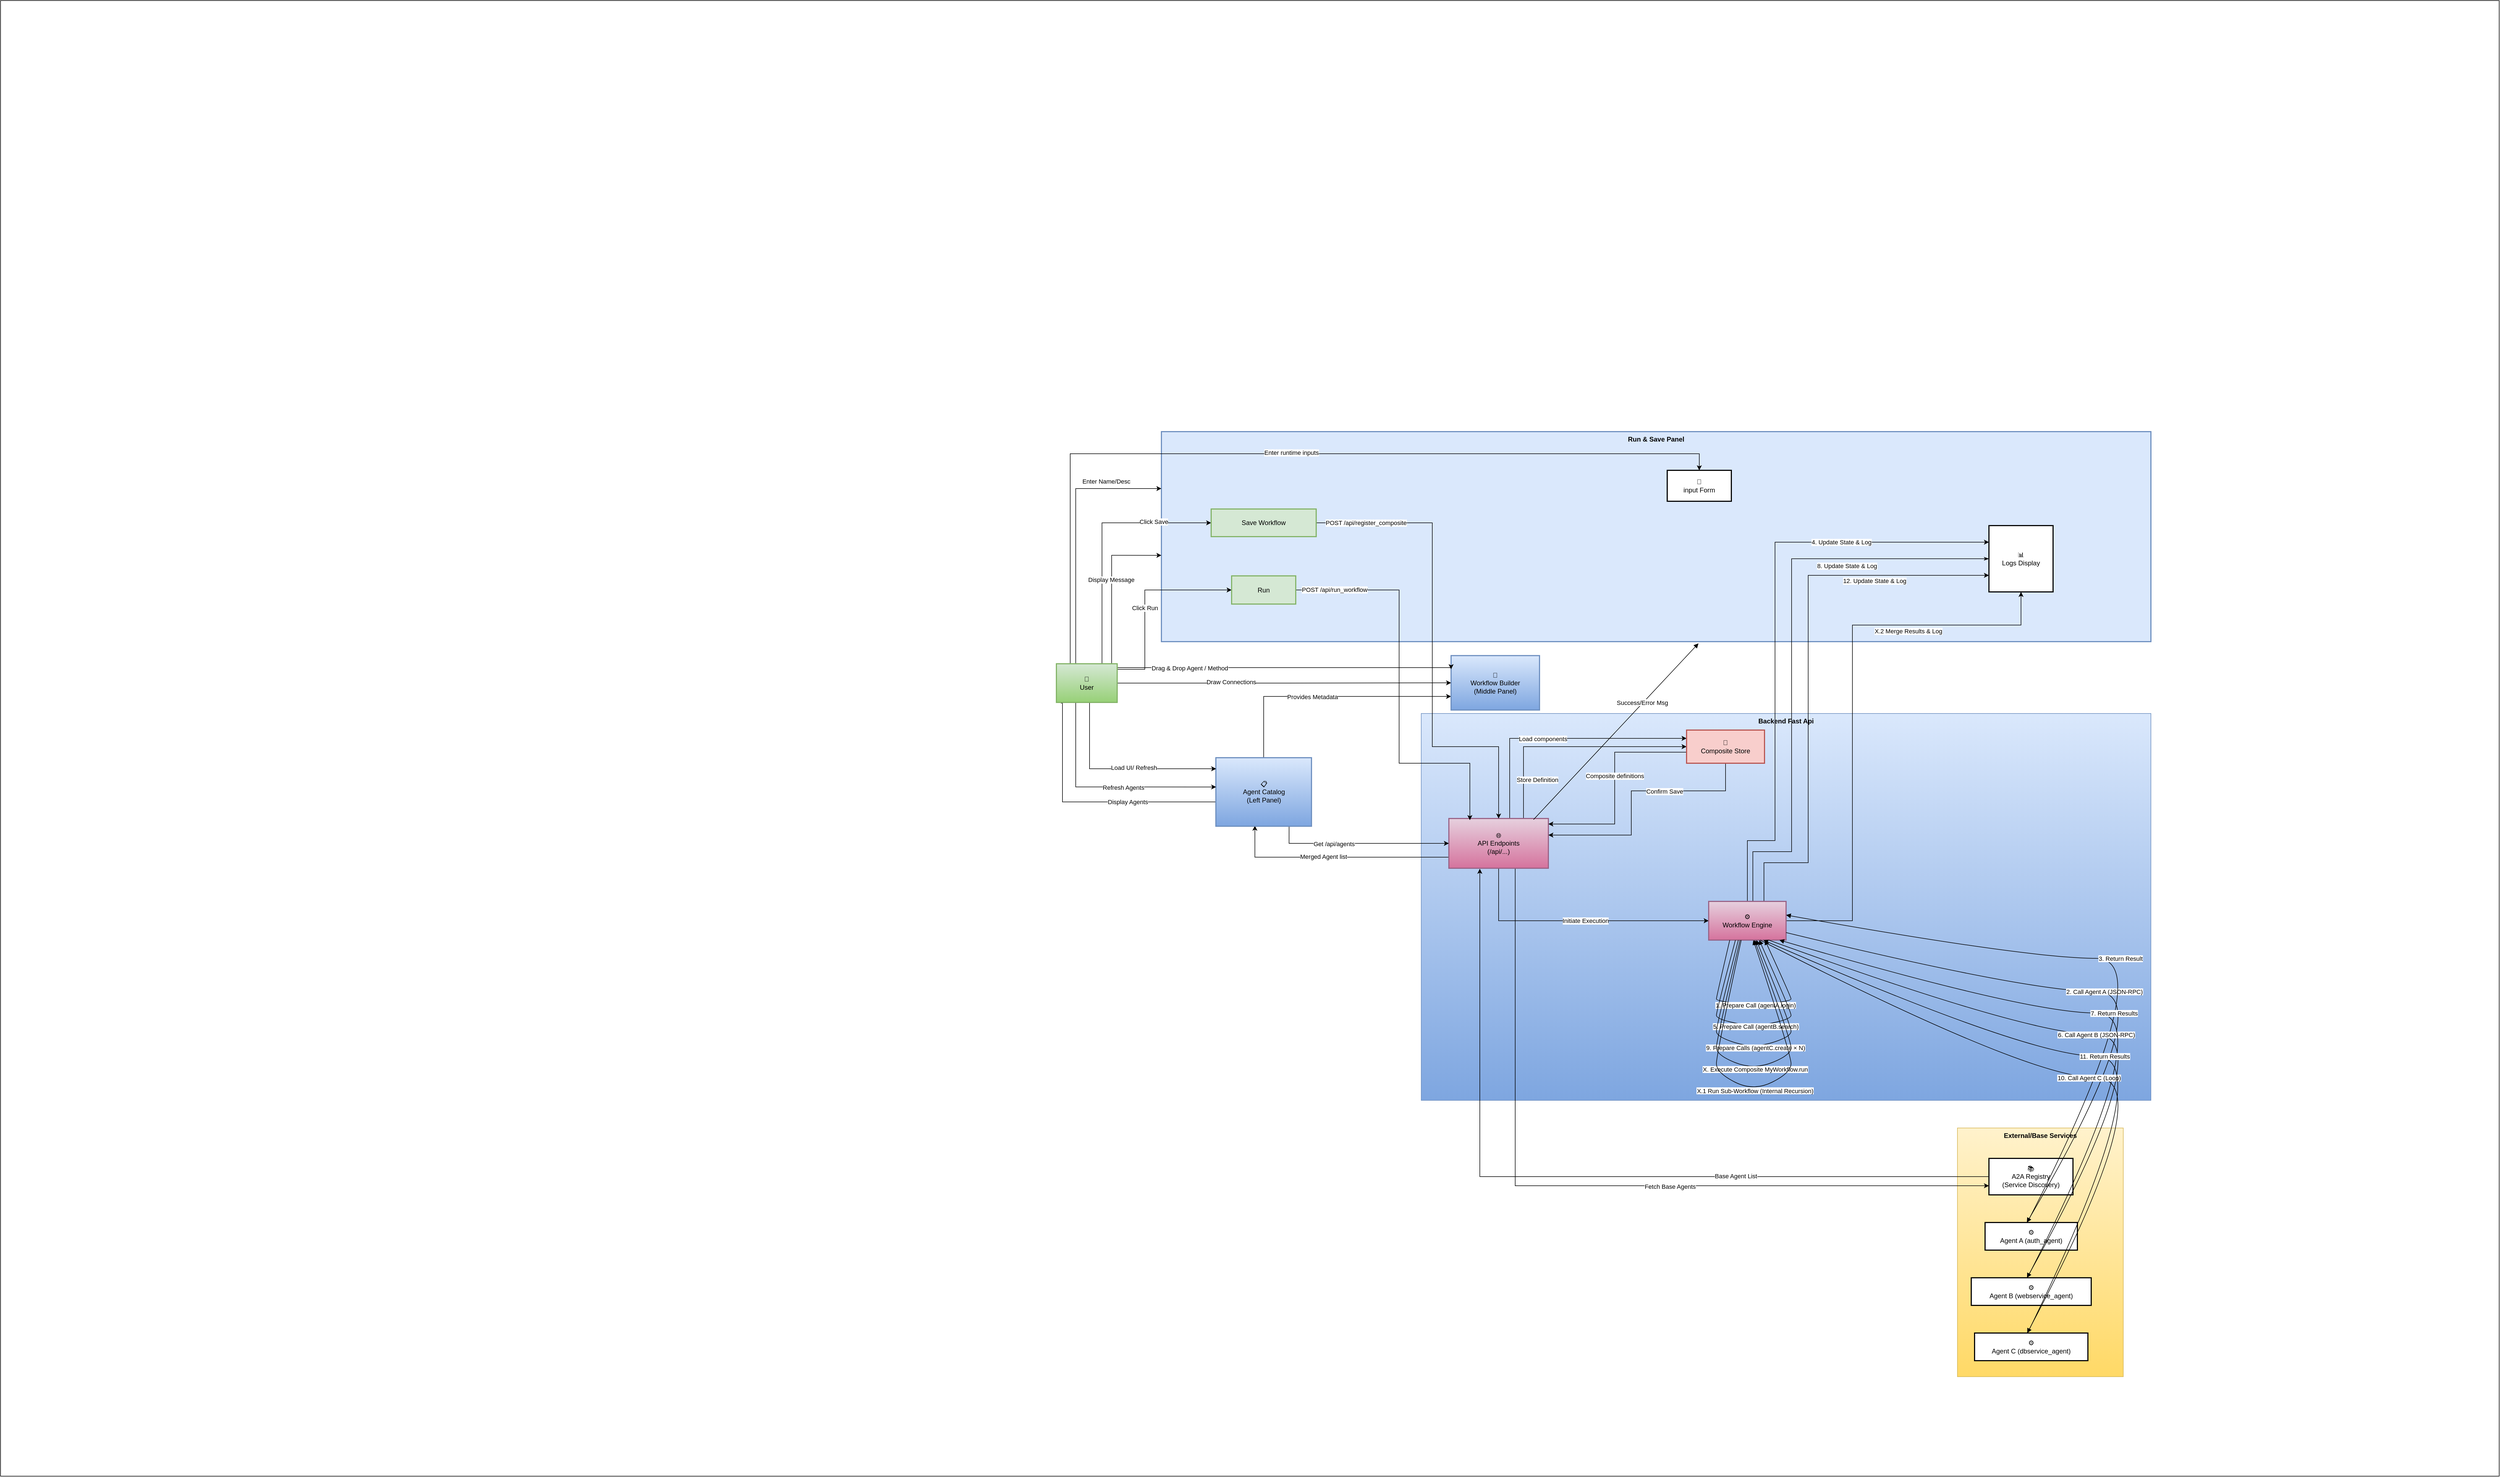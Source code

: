 <mxfile version="21.6.8" type="device">
  <diagram name="Page-1" id="Alc85oyGis4njYch3ubh">
    <mxGraphModel dx="4224" dy="1936" grid="1" gridSize="10" guides="1" tooltips="1" connect="1" arrows="1" fold="1" page="1" pageScale="1" pageWidth="850" pageHeight="1100" math="0" shadow="0">
      <root>
        <mxCell id="0" />
        <mxCell id="1" parent="0" />
        <mxCell id="LJ7W-EEjA8_jMS0XEh7R-120" value="" style="rounded=0;whiteSpace=wrap;html=1;" vertex="1" parent="1">
          <mxGeometry x="-1890" y="-800" width="4520" height="2670" as="geometry" />
        </mxCell>
        <mxCell id="LJ7W-EEjA8_jMS0XEh7R-119" value="Backend Fast Api" style="rounded=0;whiteSpace=wrap;html=1;fillColor=#dae8fc;gradientColor=#7ea6e0;strokeColor=#6c8ebf;verticalAlign=top;fontStyle=1" vertex="1" parent="1">
          <mxGeometry x="680" y="490" width="1320" height="700" as="geometry" />
        </mxCell>
        <mxCell id="LJ7W-EEjA8_jMS0XEh7R-108" value="External/Base Services" style="rounded=0;whiteSpace=wrap;html=1;verticalAlign=top;fontStyle=1;fillColor=#fff2cc;gradientColor=#ffd966;strokeColor=#d6b656;" vertex="1" parent="1">
          <mxGeometry x="1650" y="1240" width="300" height="450" as="geometry" />
        </mxCell>
        <mxCell id="LJ7W-EEjA8_jMS0XEh7R-3" value="Run" style="whiteSpace=wrap;strokeWidth=2;" vertex="1" parent="1">
          <mxGeometry x="692" y="223" width="42" height="34" as="geometry" />
        </mxCell>
        <mxCell id="LJ7W-EEjA8_jMS0XEh7R-4" value="Save Workflow" style="whiteSpace=wrap;strokeWidth=2;" vertex="1" parent="1">
          <mxGeometry x="653" y="307" width="120" height="34" as="geometry" />
        </mxCell>
        <mxCell id="LJ7W-EEjA8_jMS0XEh7R-7" value="Run &amp; Save Panel" style="whiteSpace=wrap;strokeWidth=2;verticalAlign=top;fillColor=#dae8fc;strokeColor=#6c8ebf;fontStyle=1" vertex="1" parent="1">
          <mxGeometry x="210" y="-20" width="1790" height="380" as="geometry" />
        </mxCell>
        <mxCell id="LJ7W-EEjA8_jMS0XEh7R-88" style="edgeStyle=orthogonalEdgeStyle;rounded=0;orthogonalLoop=1;jettySize=auto;html=1;entryX=0.408;entryY=0.992;entryDx=0;entryDy=0;entryPerimeter=0;" edge="1" parent="1" source="LJ7W-EEjA8_jMS0XEh7R-9" target="LJ7W-EEjA8_jMS0XEh7R-12">
          <mxGeometry relative="1" as="geometry">
            <Array as="points">
              <mxPoint x="379" y="750" />
            </Array>
          </mxGeometry>
        </mxCell>
        <mxCell id="LJ7W-EEjA8_jMS0XEh7R-89" value="Merged Agent list" style="edgeLabel;html=1;align=center;verticalAlign=middle;resizable=0;points=[];" vertex="1" connectable="0" parent="LJ7W-EEjA8_jMS0XEh7R-88">
          <mxGeometry x="0.113" y="-1" relative="1" as="geometry">
            <mxPoint as="offset" />
          </mxGeometry>
        </mxCell>
        <mxCell id="LJ7W-EEjA8_jMS0XEh7R-94" style="edgeStyle=orthogonalEdgeStyle;rounded=0;orthogonalLoop=1;jettySize=auto;html=1;entryX=0;entryY=0.25;entryDx=0;entryDy=0;" edge="1" parent="1" source="LJ7W-EEjA8_jMS0XEh7R-9" target="LJ7W-EEjA8_jMS0XEh7R-11">
          <mxGeometry relative="1" as="geometry">
            <Array as="points">
              <mxPoint x="840" y="535" />
            </Array>
          </mxGeometry>
        </mxCell>
        <mxCell id="LJ7W-EEjA8_jMS0XEh7R-95" value="Load components" style="edgeLabel;html=1;align=center;verticalAlign=middle;resizable=0;points=[];" vertex="1" connectable="0" parent="LJ7W-EEjA8_jMS0XEh7R-94">
          <mxGeometry x="-0.118" y="-1" relative="1" as="geometry">
            <mxPoint as="offset" />
          </mxGeometry>
        </mxCell>
        <mxCell id="LJ7W-EEjA8_jMS0XEh7R-96" style="edgeStyle=orthogonalEdgeStyle;rounded=0;orthogonalLoop=1;jettySize=auto;html=1;exitX=0.75;exitY=0;exitDx=0;exitDy=0;entryX=0;entryY=0.5;entryDx=0;entryDy=0;" edge="1" parent="1" source="LJ7W-EEjA8_jMS0XEh7R-9" target="LJ7W-EEjA8_jMS0XEh7R-11">
          <mxGeometry relative="1" as="geometry" />
        </mxCell>
        <mxCell id="LJ7W-EEjA8_jMS0XEh7R-97" value="Store Definition" style="edgeLabel;html=1;align=center;verticalAlign=middle;resizable=0;points=[];" vertex="1" connectable="0" parent="LJ7W-EEjA8_jMS0XEh7R-96">
          <mxGeometry x="-0.675" y="3" relative="1" as="geometry">
            <mxPoint x="28" y="-1" as="offset" />
          </mxGeometry>
        </mxCell>
        <mxCell id="LJ7W-EEjA8_jMS0XEh7R-102" style="edgeStyle=orthogonalEdgeStyle;rounded=0;orthogonalLoop=1;jettySize=auto;html=1;entryX=0;entryY=0.5;entryDx=0;entryDy=0;" edge="1" parent="1" source="LJ7W-EEjA8_jMS0XEh7R-9" target="LJ7W-EEjA8_jMS0XEh7R-10">
          <mxGeometry relative="1" as="geometry">
            <Array as="points">
              <mxPoint x="820" y="865" />
            </Array>
          </mxGeometry>
        </mxCell>
        <mxCell id="LJ7W-EEjA8_jMS0XEh7R-103" value="Initiate Execution" style="edgeLabel;html=1;align=center;verticalAlign=middle;resizable=0;points=[];" vertex="1" connectable="0" parent="LJ7W-EEjA8_jMS0XEh7R-102">
          <mxGeometry x="0.062" relative="1" as="geometry">
            <mxPoint as="offset" />
          </mxGeometry>
        </mxCell>
        <mxCell id="LJ7W-EEjA8_jMS0XEh7R-106" style="edgeStyle=orthogonalEdgeStyle;rounded=0;orthogonalLoop=1;jettySize=auto;html=1;entryX=0;entryY=0.75;entryDx=0;entryDy=0;" edge="1" parent="1" source="LJ7W-EEjA8_jMS0XEh7R-9" target="LJ7W-EEjA8_jMS0XEh7R-15">
          <mxGeometry relative="1" as="geometry">
            <Array as="points">
              <mxPoint x="850" y="1344" />
            </Array>
          </mxGeometry>
        </mxCell>
        <mxCell id="LJ7W-EEjA8_jMS0XEh7R-107" value="Fetch Base Agents" style="edgeLabel;html=1;align=center;verticalAlign=middle;resizable=0;points=[];" vertex="1" connectable="0" parent="LJ7W-EEjA8_jMS0XEh7R-106">
          <mxGeometry x="0.193" y="-1" relative="1" as="geometry">
            <mxPoint as="offset" />
          </mxGeometry>
        </mxCell>
        <mxCell id="LJ7W-EEjA8_jMS0XEh7R-9" value="🌐&#xa;API Endpoints&#xa;(/api/...)" style="whiteSpace=wrap;strokeWidth=2;fillColor=#e6d0de;strokeColor=#996185;gradientColor=#d5739d;" vertex="1" parent="1">
          <mxGeometry x="730" y="680" width="180" height="90" as="geometry" />
        </mxCell>
        <mxCell id="LJ7W-EEjA8_jMS0XEh7R-110" style="edgeStyle=orthogonalEdgeStyle;rounded=0;orthogonalLoop=1;jettySize=auto;html=1;entryX=0;entryY=0.25;entryDx=0;entryDy=0;" edge="1" parent="1" source="LJ7W-EEjA8_jMS0XEh7R-10" target="LJ7W-EEjA8_jMS0XEh7R-109">
          <mxGeometry relative="1" as="geometry">
            <Array as="points">
              <mxPoint x="1270" y="720" />
              <mxPoint x="1320" y="720" />
              <mxPoint x="1320" y="180" />
            </Array>
          </mxGeometry>
        </mxCell>
        <mxCell id="LJ7W-EEjA8_jMS0XEh7R-111" value="4. Update State &amp;amp; Log" style="edgeLabel;html=1;align=center;verticalAlign=middle;resizable=0;points=[];" vertex="1" connectable="0" parent="LJ7W-EEjA8_jMS0XEh7R-110">
          <mxGeometry x="-0.003" relative="1" as="geometry">
            <mxPoint x="120" y="-158" as="offset" />
          </mxGeometry>
        </mxCell>
        <mxCell id="LJ7W-EEjA8_jMS0XEh7R-114" style="edgeStyle=orthogonalEdgeStyle;rounded=0;orthogonalLoop=1;jettySize=auto;html=1;entryX=0;entryY=0.75;entryDx=0;entryDy=0;" edge="1" parent="1" source="LJ7W-EEjA8_jMS0XEh7R-10" target="LJ7W-EEjA8_jMS0XEh7R-109">
          <mxGeometry relative="1" as="geometry">
            <Array as="points">
              <mxPoint x="1300" y="760" />
              <mxPoint x="1380" y="760" />
              <mxPoint x="1380" y="240" />
            </Array>
          </mxGeometry>
        </mxCell>
        <mxCell id="LJ7W-EEjA8_jMS0XEh7R-115" value="12. Update State &amp;amp; Log" style="edgeLabel;html=1;align=center;verticalAlign=middle;resizable=0;points=[];" vertex="1" connectable="0" parent="LJ7W-EEjA8_jMS0XEh7R-114">
          <mxGeometry x="0.585" y="-2" relative="1" as="geometry">
            <mxPoint y="8" as="offset" />
          </mxGeometry>
        </mxCell>
        <mxCell id="LJ7W-EEjA8_jMS0XEh7R-116" value="" style="edgeStyle=orthogonalEdgeStyle;rounded=0;orthogonalLoop=1;jettySize=auto;html=1;entryX=0.5;entryY=1;entryDx=0;entryDy=0;" edge="1" parent="1" source="LJ7W-EEjA8_jMS0XEh7R-10" target="LJ7W-EEjA8_jMS0XEh7R-109">
          <mxGeometry relative="1" as="geometry">
            <Array as="points">
              <mxPoint x="1460" y="865" />
              <mxPoint x="1460" y="330" />
              <mxPoint x="1765" y="330" />
            </Array>
          </mxGeometry>
        </mxCell>
        <mxCell id="LJ7W-EEjA8_jMS0XEh7R-118" value="X.2 Merge Results &amp;amp; Log" style="edgeLabel;html=1;align=center;verticalAlign=middle;resizable=0;points=[];" vertex="1" connectable="0" parent="LJ7W-EEjA8_jMS0XEh7R-116">
          <mxGeometry x="0.482" y="-1" relative="1" as="geometry">
            <mxPoint y="10" as="offset" />
          </mxGeometry>
        </mxCell>
        <mxCell id="LJ7W-EEjA8_jMS0XEh7R-10" value="⚙️&#xa;Workflow Engine" style="whiteSpace=wrap;strokeWidth=2;fillColor=#e6d0de;gradientColor=#d5739d;strokeColor=#996185;" vertex="1" parent="1">
          <mxGeometry x="1200" y="830" width="140" height="70" as="geometry" />
        </mxCell>
        <mxCell id="LJ7W-EEjA8_jMS0XEh7R-98" style="edgeStyle=orthogonalEdgeStyle;rounded=0;orthogonalLoop=1;jettySize=auto;html=1;" edge="1" parent="1" source="LJ7W-EEjA8_jMS0XEh7R-11">
          <mxGeometry relative="1" as="geometry">
            <mxPoint x="910" y="690" as="targetPoint" />
            <Array as="points">
              <mxPoint x="1030" y="560" />
              <mxPoint x="1030" y="690" />
              <mxPoint x="910" y="690" />
            </Array>
          </mxGeometry>
        </mxCell>
        <mxCell id="LJ7W-EEjA8_jMS0XEh7R-99" value="Composite definitions" style="edgeLabel;html=1;align=center;verticalAlign=middle;resizable=0;points=[];" vertex="1" connectable="0" parent="LJ7W-EEjA8_jMS0XEh7R-98">
          <mxGeometry x="-0.089" relative="1" as="geometry">
            <mxPoint as="offset" />
          </mxGeometry>
        </mxCell>
        <mxCell id="LJ7W-EEjA8_jMS0XEh7R-100" style="edgeStyle=orthogonalEdgeStyle;rounded=0;orthogonalLoop=1;jettySize=auto;html=1;" edge="1" parent="1" source="LJ7W-EEjA8_jMS0XEh7R-11">
          <mxGeometry relative="1" as="geometry">
            <mxPoint x="910" y="710" as="targetPoint" />
            <Array as="points">
              <mxPoint x="1231" y="630" />
              <mxPoint x="1060" y="630" />
              <mxPoint x="1060" y="710" />
            </Array>
          </mxGeometry>
        </mxCell>
        <mxCell id="LJ7W-EEjA8_jMS0XEh7R-101" value="Confirm Save" style="edgeLabel;html=1;align=center;verticalAlign=middle;resizable=0;points=[];" vertex="1" connectable="0" parent="LJ7W-EEjA8_jMS0XEh7R-100">
          <mxGeometry x="-0.283" y="1" relative="1" as="geometry">
            <mxPoint x="1" as="offset" />
          </mxGeometry>
        </mxCell>
        <mxCell id="LJ7W-EEjA8_jMS0XEh7R-11" value="💾&#xa;Composite Store" style="whiteSpace=wrap;strokeWidth=2;fillColor=#f8cecc;strokeColor=#b85450;" vertex="1" parent="1">
          <mxGeometry x="1160" y="520" width="141" height="60" as="geometry" />
        </mxCell>
        <mxCell id="LJ7W-EEjA8_jMS0XEh7R-78" style="edgeStyle=orthogonalEdgeStyle;rounded=0;orthogonalLoop=1;jettySize=auto;html=1;entryX=0.157;entryY=0.968;entryDx=0;entryDy=0;entryPerimeter=0;" edge="1" parent="1" source="LJ7W-EEjA8_jMS0XEh7R-12" target="LJ7W-EEjA8_jMS0XEh7R-19">
          <mxGeometry relative="1" as="geometry">
            <Array as="points">
              <mxPoint x="31" y="650" />
            </Array>
          </mxGeometry>
        </mxCell>
        <mxCell id="LJ7W-EEjA8_jMS0XEh7R-79" value="Display Agents" style="edgeLabel;html=1;align=center;verticalAlign=middle;resizable=0;points=[];" vertex="1" connectable="0" parent="LJ7W-EEjA8_jMS0XEh7R-78">
          <mxGeometry x="-0.308" relative="1" as="geometry">
            <mxPoint x="1" as="offset" />
          </mxGeometry>
        </mxCell>
        <mxCell id="LJ7W-EEjA8_jMS0XEh7R-84" style="edgeStyle=orthogonalEdgeStyle;rounded=0;orthogonalLoop=1;jettySize=auto;html=1;entryX=0;entryY=0.75;entryDx=0;entryDy=0;" edge="1" parent="1" source="LJ7W-EEjA8_jMS0XEh7R-12" target="LJ7W-EEjA8_jMS0XEh7R-13">
          <mxGeometry relative="1" as="geometry">
            <Array as="points">
              <mxPoint x="395" y="459" />
            </Array>
          </mxGeometry>
        </mxCell>
        <mxCell id="LJ7W-EEjA8_jMS0XEh7R-85" value="Provides Metadata" style="edgeLabel;html=1;align=center;verticalAlign=middle;resizable=0;points=[];" vertex="1" connectable="0" parent="LJ7W-EEjA8_jMS0XEh7R-84">
          <mxGeometry x="-0.116" y="-1" relative="1" as="geometry">
            <mxPoint as="offset" />
          </mxGeometry>
        </mxCell>
        <mxCell id="LJ7W-EEjA8_jMS0XEh7R-86" style="edgeStyle=orthogonalEdgeStyle;rounded=0;orthogonalLoop=1;jettySize=auto;html=1;entryX=0;entryY=0.5;entryDx=0;entryDy=0;" edge="1" parent="1" target="LJ7W-EEjA8_jMS0XEh7R-9">
          <mxGeometry relative="1" as="geometry">
            <mxPoint x="440.94" y="694" as="sourcePoint" />
            <mxPoint x="610" y="690" as="targetPoint" />
            <Array as="points">
              <mxPoint x="441" y="725" />
            </Array>
          </mxGeometry>
        </mxCell>
        <mxCell id="LJ7W-EEjA8_jMS0XEh7R-87" value="Get /api/agents" style="edgeLabel;html=1;align=center;verticalAlign=middle;resizable=0;points=[];" vertex="1" connectable="0" parent="LJ7W-EEjA8_jMS0XEh7R-86">
          <mxGeometry x="-0.3" y="-1" relative="1" as="geometry">
            <mxPoint as="offset" />
          </mxGeometry>
        </mxCell>
        <mxCell id="LJ7W-EEjA8_jMS0XEh7R-12" value="📋&#xa;Agent Catalog&#xa;(Left Panel)" style="whiteSpace=wrap;strokeWidth=2;fillColor=#dae8fc;gradientColor=#7ea6e0;strokeColor=#6c8ebf;" vertex="1" parent="1">
          <mxGeometry x="308.5" y="570" width="173" height="124" as="geometry" />
        </mxCell>
        <mxCell id="LJ7W-EEjA8_jMS0XEh7R-13" value="🎨&#xa;Workflow Builder&#xa;(Middle Panel)" style="whiteSpace=wrap;strokeWidth=2;fillColor=#dae8fc;gradientColor=#7ea6e0;strokeColor=#6c8ebf;" vertex="1" parent="1">
          <mxGeometry x="734" y="385.25" width="160" height="98.5" as="geometry" />
        </mxCell>
        <mxCell id="LJ7W-EEjA8_jMS0XEh7R-104" style="edgeStyle=orthogonalEdgeStyle;rounded=0;orthogonalLoop=1;jettySize=auto;html=1;entryX=0.311;entryY=1.011;entryDx=0;entryDy=0;entryPerimeter=0;" edge="1" parent="1" source="LJ7W-EEjA8_jMS0XEh7R-15" target="LJ7W-EEjA8_jMS0XEh7R-9">
          <mxGeometry relative="1" as="geometry" />
        </mxCell>
        <mxCell id="LJ7W-EEjA8_jMS0XEh7R-105" value="Base Agent List" style="edgeLabel;html=1;align=center;verticalAlign=middle;resizable=0;points=[];" vertex="1" connectable="0" parent="LJ7W-EEjA8_jMS0XEh7R-104">
          <mxGeometry x="-0.38" y="-1" relative="1" as="geometry">
            <mxPoint as="offset" />
          </mxGeometry>
        </mxCell>
        <mxCell id="LJ7W-EEjA8_jMS0XEh7R-15" value="📚&#xa;A2A Registry&#xa;(Service Discovery)" style="whiteSpace=wrap;strokeWidth=2;" vertex="1" parent="1">
          <mxGeometry x="1707" y="1295" width="152" height="66" as="geometry" />
        </mxCell>
        <mxCell id="LJ7W-EEjA8_jMS0XEh7R-16" value="⚙️&#xa;Agent A (auth_agent)" style="whiteSpace=wrap;strokeWidth=2;" vertex="1" parent="1">
          <mxGeometry x="1700" y="1411" width="167" height="50" as="geometry" />
        </mxCell>
        <mxCell id="LJ7W-EEjA8_jMS0XEh7R-17" value="⚙️&#xa;Agent B (webservice_agent)" style="whiteSpace=wrap;strokeWidth=2;" vertex="1" parent="1">
          <mxGeometry x="1675" y="1511" width="217" height="50" as="geometry" />
        </mxCell>
        <mxCell id="LJ7W-EEjA8_jMS0XEh7R-18" value="⚙️&#xa;Agent C (dbservice_agent)" style="whiteSpace=wrap;strokeWidth=2;" vertex="1" parent="1">
          <mxGeometry x="1681" y="1611" width="205" height="50" as="geometry" />
        </mxCell>
        <mxCell id="LJ7W-EEjA8_jMS0XEh7R-64" style="edgeStyle=orthogonalEdgeStyle;rounded=0;orthogonalLoop=1;jettySize=auto;html=1;entryX=0.5;entryY=0;entryDx=0;entryDy=0;" edge="1" parent="1" source="LJ7W-EEjA8_jMS0XEh7R-19" target="LJ7W-EEjA8_jMS0XEh7R-58">
          <mxGeometry relative="1" as="geometry">
            <Array as="points">
              <mxPoint x="45" y="20" />
              <mxPoint x="1183" y="20" />
            </Array>
          </mxGeometry>
        </mxCell>
        <mxCell id="LJ7W-EEjA8_jMS0XEh7R-65" value="Enter runtime inputs" style="edgeLabel;html=1;align=center;verticalAlign=middle;resizable=0;points=[];" vertex="1" connectable="0" parent="LJ7W-EEjA8_jMS0XEh7R-64">
          <mxGeometry x="0.008" y="2" relative="1" as="geometry">
            <mxPoint as="offset" />
          </mxGeometry>
        </mxCell>
        <mxCell id="LJ7W-EEjA8_jMS0XEh7R-66" style="edgeStyle=orthogonalEdgeStyle;rounded=0;orthogonalLoop=1;jettySize=auto;html=1;entryX=0;entryY=0.271;entryDx=0;entryDy=0;entryPerimeter=0;" edge="1" parent="1" source="LJ7W-EEjA8_jMS0XEh7R-19" target="LJ7W-EEjA8_jMS0XEh7R-7">
          <mxGeometry relative="1" as="geometry">
            <Array as="points">
              <mxPoint x="55" y="83" />
            </Array>
          </mxGeometry>
        </mxCell>
        <mxCell id="LJ7W-EEjA8_jMS0XEh7R-67" value="Enter Name/Desc" style="edgeLabel;html=1;align=center;verticalAlign=middle;resizable=0;points=[];" vertex="1" connectable="0" parent="LJ7W-EEjA8_jMS0XEh7R-66">
          <mxGeometry x="0.445" y="-1" relative="1" as="geometry">
            <mxPoint x="31" y="-14" as="offset" />
          </mxGeometry>
        </mxCell>
        <mxCell id="LJ7W-EEjA8_jMS0XEh7R-68" style="edgeStyle=orthogonalEdgeStyle;rounded=0;orthogonalLoop=1;jettySize=auto;html=1;exitX=0.75;exitY=0;exitDx=0;exitDy=0;entryX=0;entryY=0.5;entryDx=0;entryDy=0;" edge="1" parent="1" source="LJ7W-EEjA8_jMS0XEh7R-19" target="LJ7W-EEjA8_jMS0XEh7R-60">
          <mxGeometry relative="1" as="geometry" />
        </mxCell>
        <mxCell id="LJ7W-EEjA8_jMS0XEh7R-69" value="Click Save" style="edgeLabel;html=1;align=center;verticalAlign=middle;resizable=0;points=[];" vertex="1" connectable="0" parent="LJ7W-EEjA8_jMS0XEh7R-68">
          <mxGeometry x="0.54" y="2" relative="1" as="geometry">
            <mxPoint as="offset" />
          </mxGeometry>
        </mxCell>
        <mxCell id="LJ7W-EEjA8_jMS0XEh7R-70" style="edgeStyle=orthogonalEdgeStyle;rounded=0;orthogonalLoop=1;jettySize=auto;html=1;entryX=0;entryY=0.5;entryDx=0;entryDy=0;" edge="1" parent="1" source="LJ7W-EEjA8_jMS0XEh7R-19" target="LJ7W-EEjA8_jMS0XEh7R-59">
          <mxGeometry relative="1" as="geometry">
            <Array as="points">
              <mxPoint x="180" y="410" />
              <mxPoint x="180" y="267" />
            </Array>
          </mxGeometry>
        </mxCell>
        <mxCell id="LJ7W-EEjA8_jMS0XEh7R-73" value="Click Run" style="edgeLabel;html=1;align=center;verticalAlign=middle;resizable=0;points=[];" vertex="1" connectable="0" parent="LJ7W-EEjA8_jMS0XEh7R-70">
          <mxGeometry x="-0.075" relative="1" as="geometry">
            <mxPoint y="1" as="offset" />
          </mxGeometry>
        </mxCell>
        <mxCell id="LJ7W-EEjA8_jMS0XEh7R-71" style="edgeStyle=orthogonalEdgeStyle;rounded=0;orthogonalLoop=1;jettySize=auto;html=1;exitX=1;exitY=0.25;exitDx=0;exitDy=0;entryX=0;entryY=0.589;entryDx=0;entryDy=0;entryPerimeter=0;" edge="1" parent="1" source="LJ7W-EEjA8_jMS0XEh7R-19" target="LJ7W-EEjA8_jMS0XEh7R-7">
          <mxGeometry relative="1" as="geometry">
            <Array as="points">
              <mxPoint x="120" y="416" />
              <mxPoint x="120" y="204" />
            </Array>
          </mxGeometry>
        </mxCell>
        <mxCell id="LJ7W-EEjA8_jMS0XEh7R-72" value="Display Message" style="edgeLabel;html=1;align=center;verticalAlign=middle;resizable=0;points=[];" vertex="1" connectable="0" parent="LJ7W-EEjA8_jMS0XEh7R-71">
          <mxGeometry x="0.143" y="1" relative="1" as="geometry">
            <mxPoint as="offset" />
          </mxGeometry>
        </mxCell>
        <mxCell id="LJ7W-EEjA8_jMS0XEh7R-74" style="edgeStyle=orthogonalEdgeStyle;rounded=0;orthogonalLoop=1;jettySize=auto;html=1;" edge="1" parent="1" source="LJ7W-EEjA8_jMS0XEh7R-19">
          <mxGeometry relative="1" as="geometry">
            <mxPoint x="309" y="590" as="targetPoint" />
            <Array as="points">
              <mxPoint x="80" y="590" />
              <mxPoint x="309" y="590" />
            </Array>
          </mxGeometry>
        </mxCell>
        <mxCell id="LJ7W-EEjA8_jMS0XEh7R-75" value="Load UI/ Refresh" style="edgeLabel;html=1;align=center;verticalAlign=middle;resizable=0;points=[];" vertex="1" connectable="0" parent="LJ7W-EEjA8_jMS0XEh7R-74">
          <mxGeometry x="0.146" y="2" relative="1" as="geometry">
            <mxPoint as="offset" />
          </mxGeometry>
        </mxCell>
        <mxCell id="LJ7W-EEjA8_jMS0XEh7R-76" style="edgeStyle=orthogonalEdgeStyle;rounded=0;orthogonalLoop=1;jettySize=auto;html=1;entryX=0.003;entryY=0.427;entryDx=0;entryDy=0;entryPerimeter=0;" edge="1" parent="1" source="LJ7W-EEjA8_jMS0XEh7R-19" target="LJ7W-EEjA8_jMS0XEh7R-12">
          <mxGeometry relative="1" as="geometry">
            <Array as="points">
              <mxPoint x="55" y="623" />
            </Array>
          </mxGeometry>
        </mxCell>
        <mxCell id="LJ7W-EEjA8_jMS0XEh7R-77" value="Refresh Agents" style="edgeLabel;html=1;align=center;verticalAlign=middle;resizable=0;points=[];" vertex="1" connectable="0" parent="LJ7W-EEjA8_jMS0XEh7R-76">
          <mxGeometry x="0.174" y="-1" relative="1" as="geometry">
            <mxPoint as="offset" />
          </mxGeometry>
        </mxCell>
        <mxCell id="LJ7W-EEjA8_jMS0XEh7R-80" style="edgeStyle=orthogonalEdgeStyle;rounded=0;orthogonalLoop=1;jettySize=auto;html=1;entryX=0;entryY=0.25;entryDx=0;entryDy=0;" edge="1" parent="1" source="LJ7W-EEjA8_jMS0XEh7R-19" target="LJ7W-EEjA8_jMS0XEh7R-13">
          <mxGeometry relative="1" as="geometry">
            <Array as="points">
              <mxPoint x="734" y="407" />
            </Array>
          </mxGeometry>
        </mxCell>
        <mxCell id="LJ7W-EEjA8_jMS0XEh7R-81" value="Drag &amp;amp; Drop Agent / Method" style="edgeLabel;html=1;align=center;verticalAlign=middle;resizable=0;points=[];" vertex="1" connectable="0" parent="LJ7W-EEjA8_jMS0XEh7R-80">
          <mxGeometry x="-0.57" y="-1" relative="1" as="geometry">
            <mxPoint as="offset" />
          </mxGeometry>
        </mxCell>
        <mxCell id="LJ7W-EEjA8_jMS0XEh7R-82" style="edgeStyle=orthogonalEdgeStyle;rounded=0;orthogonalLoop=1;jettySize=auto;html=1;entryX=0;entryY=0.5;entryDx=0;entryDy=0;" edge="1" parent="1" source="LJ7W-EEjA8_jMS0XEh7R-19" target="LJ7W-EEjA8_jMS0XEh7R-13">
          <mxGeometry relative="1" as="geometry" />
        </mxCell>
        <mxCell id="LJ7W-EEjA8_jMS0XEh7R-83" value="Draw Connections" style="edgeLabel;html=1;align=center;verticalAlign=middle;resizable=0;points=[];" vertex="1" connectable="0" parent="LJ7W-EEjA8_jMS0XEh7R-82">
          <mxGeometry x="-0.318" y="2" relative="1" as="geometry">
            <mxPoint as="offset" />
          </mxGeometry>
        </mxCell>
        <mxCell id="LJ7W-EEjA8_jMS0XEh7R-19" value="👤&#xa;User" style="whiteSpace=wrap;strokeWidth=2;fillColor=#d5e8d4;gradientColor=#97d077;strokeColor=#82b366;" vertex="1" parent="1">
          <mxGeometry x="20" y="400" width="110" height="70" as="geometry" />
        </mxCell>
        <mxCell id="LJ7W-EEjA8_jMS0XEh7R-40" value="1. Prepare Call (agentA.login)" style="curved=1;startArrow=none;endArrow=block;exitX=0.27;exitY=1.005;entryX=0.729;entryY=1.005;rounded=0;" edge="1" parent="1" source="LJ7W-EEjA8_jMS0XEh7R-10" target="LJ7W-EEjA8_jMS0XEh7R-10">
          <mxGeometry relative="1" as="geometry">
            <Array as="points">
              <mxPoint x="1214" y="1003" />
              <mxPoint x="1214" y="1010" />
              <mxPoint x="1281" y="1018" />
              <mxPoint x="1349" y="1010" />
              <mxPoint x="1349" y="1003" />
            </Array>
          </mxGeometry>
        </mxCell>
        <mxCell id="LJ7W-EEjA8_jMS0XEh7R-41" value="2. Call Agent A (JSON‑RPC)" style="curved=1;startArrow=none;endArrow=block;exitX=1.001;exitY=0.806;entryX=0.453;entryY=0.005;rounded=0;" edge="1" parent="1" source="LJ7W-EEjA8_jMS0XEh7R-10" target="LJ7W-EEjA8_jMS0XEh7R-16">
          <mxGeometry relative="1" as="geometry">
            <Array as="points">
              <mxPoint x="1779" y="993" />
              <mxPoint x="2021" y="993" />
            </Array>
          </mxGeometry>
        </mxCell>
        <mxCell id="LJ7W-EEjA8_jMS0XEh7R-42" value="3. Return Result" style="curved=1;startArrow=none;endArrow=block;exitX=0.458;exitY=0.005;entryX=1.001;entryY=0.352;rounded=0;" edge="1" parent="1" source="LJ7W-EEjA8_jMS0XEh7R-16" target="LJ7W-EEjA8_jMS0XEh7R-10">
          <mxGeometry relative="1" as="geometry">
            <Array as="points">
              <mxPoint x="2021" y="933" />
              <mxPoint x="1779" y="933" />
            </Array>
          </mxGeometry>
        </mxCell>
        <mxCell id="LJ7W-EEjA8_jMS0XEh7R-44" value="5. Prepare Call (agentB.search)" style="curved=1;startArrow=none;endArrow=block;exitX=0.344;exitY=1.005;entryX=0.655;entryY=1.005;rounded=0;" edge="1" parent="1" source="LJ7W-EEjA8_jMS0XEh7R-10" target="LJ7W-EEjA8_jMS0XEh7R-10">
          <mxGeometry relative="1" as="geometry">
            <Array as="points">
              <mxPoint x="1214" y="1029" />
              <mxPoint x="1214" y="1043" />
              <mxPoint x="1281" y="1057" />
              <mxPoint x="1349" y="1043" />
              <mxPoint x="1349" y="1029" />
            </Array>
          </mxGeometry>
        </mxCell>
        <mxCell id="LJ7W-EEjA8_jMS0XEh7R-45" value="6. Call Agent B (JSON‑RPC)" style="curved=1;startArrow=none;endArrow=block;exitX=0.779;exitY=1.005;entryX=0.465;entryY=0.005;rounded=0;" edge="1" parent="1" source="LJ7W-EEjA8_jMS0XEh7R-10" target="LJ7W-EEjA8_jMS0XEh7R-17">
          <mxGeometry relative="1" as="geometry">
            <Array as="points">
              <mxPoint x="1779" y="1071" />
              <mxPoint x="2021" y="1071" />
            </Array>
          </mxGeometry>
        </mxCell>
        <mxCell id="LJ7W-EEjA8_jMS0XEh7R-46" value="7. Return Results" style="curved=1;startArrow=none;endArrow=block;exitX=0.468;exitY=0.005;entryX=0.918;entryY=1.005;rounded=0;" edge="1" parent="1" source="LJ7W-EEjA8_jMS0XEh7R-17" target="LJ7W-EEjA8_jMS0XEh7R-10">
          <mxGeometry relative="1" as="geometry">
            <Array as="points">
              <mxPoint x="2021" y="1032" />
              <mxPoint x="1779" y="1032" />
            </Array>
          </mxGeometry>
        </mxCell>
        <mxCell id="LJ7W-EEjA8_jMS0XEh7R-48" value="9. Prepare Calls (agentC.create × N)" style="curved=1;startArrow=none;endArrow=block;exitX=0.382;exitY=1.005;entryX=0.617;entryY=1.005;rounded=0;" edge="1" parent="1" source="LJ7W-EEjA8_jMS0XEh7R-10" target="LJ7W-EEjA8_jMS0XEh7R-10">
          <mxGeometry relative="1" as="geometry">
            <Array as="points">
              <mxPoint x="1214" y="1055" />
              <mxPoint x="1214" y="1075" />
              <mxPoint x="1281" y="1096" />
              <mxPoint x="1349" y="1075" />
              <mxPoint x="1349" y="1055" />
            </Array>
          </mxGeometry>
        </mxCell>
        <mxCell id="LJ7W-EEjA8_jMS0XEh7R-49" value="10. Call Agent C (Loop)" style="curved=1;startArrow=none;endArrow=block;exitX=0.667;exitY=1.005;entryX=0.465;entryY=0.005;rounded=0;" edge="1" parent="1" source="LJ7W-EEjA8_jMS0XEh7R-10" target="LJ7W-EEjA8_jMS0XEh7R-18">
          <mxGeometry relative="1" as="geometry">
            <Array as="points">
              <mxPoint x="1779" y="1149" />
              <mxPoint x="2021" y="1149" />
            </Array>
          </mxGeometry>
        </mxCell>
        <mxCell id="LJ7W-EEjA8_jMS0XEh7R-50" value="11. Return Results" style="curved=1;startArrow=none;endArrow=block;exitX=0.468;exitY=0.005;entryX=0.709;entryY=1.005;rounded=0;" edge="1" parent="1" source="LJ7W-EEjA8_jMS0XEh7R-18" target="LJ7W-EEjA8_jMS0XEh7R-10">
          <mxGeometry relative="1" as="geometry">
            <Array as="points">
              <mxPoint x="2021" y="1110" />
              <mxPoint x="1779" y="1110" />
            </Array>
          </mxGeometry>
        </mxCell>
        <mxCell id="LJ7W-EEjA8_jMS0XEh7R-52" value="X. Execute Composite MyWorkflow.run" style="curved=1;startArrow=none;endArrow=block;exitX=0.405;exitY=1.005;entryX=0.594;entryY=1.005;rounded=0;" edge="1" parent="1" source="LJ7W-EEjA8_jMS0XEh7R-10" target="LJ7W-EEjA8_jMS0XEh7R-10">
          <mxGeometry relative="1" as="geometry">
            <Array as="points">
              <mxPoint x="1214" y="1081" />
              <mxPoint x="1214" y="1108" />
              <mxPoint x="1281" y="1135" />
              <mxPoint x="1349" y="1108" />
              <mxPoint x="1349" y="1081" />
            </Array>
          </mxGeometry>
        </mxCell>
        <mxCell id="LJ7W-EEjA8_jMS0XEh7R-53" value="X.1 Run Sub‑Workflow (Internal Recursion)" style="curved=1;startArrow=none;endArrow=block;exitX=0.42;exitY=1.005;entryX=0.578;entryY=1.005;rounded=0;" edge="1" parent="1" source="LJ7W-EEjA8_jMS0XEh7R-10" target="LJ7W-EEjA8_jMS0XEh7R-10">
          <mxGeometry relative="1" as="geometry">
            <Array as="points">
              <mxPoint x="1214" y="1107" />
              <mxPoint x="1214" y="1140" />
              <mxPoint x="1281" y="1174" />
              <mxPoint x="1349" y="1140" />
              <mxPoint x="1349" y="1107" />
            </Array>
          </mxGeometry>
        </mxCell>
        <mxCell id="LJ7W-EEjA8_jMS0XEh7R-56" value="Success/Error Msg" style="curved=1;startArrow=none;endArrow=block;rounded=0;entryX=0.452;entryY=1.003;entryDx=0;entryDy=0;entryPerimeter=0;" edge="1" parent="1">
          <mxGeometry x="0.325" y="1" relative="1" as="geometry">
            <Array as="points" />
            <mxPoint x="883.118" y="682" as="sourcePoint" />
            <mxPoint x="1181.556" y="363.14" as="targetPoint" />
            <mxPoint as="offset" />
          </mxGeometry>
        </mxCell>
        <mxCell id="LJ7W-EEjA8_jMS0XEh7R-58" value="📝&#xa;input Form" style="whiteSpace=wrap;strokeWidth=2;" vertex="1" parent="1">
          <mxGeometry x="1125" y="50" width="116" height="56" as="geometry" />
        </mxCell>
        <mxCell id="LJ7W-EEjA8_jMS0XEh7R-92" style="edgeStyle=orthogonalEdgeStyle;rounded=0;orthogonalLoop=1;jettySize=auto;html=1;entryX=0.211;entryY=0.033;entryDx=0;entryDy=0;entryPerimeter=0;" edge="1" parent="1" source="LJ7W-EEjA8_jMS0XEh7R-59" target="LJ7W-EEjA8_jMS0XEh7R-9">
          <mxGeometry relative="1" as="geometry">
            <Array as="points">
              <mxPoint x="640" y="267" />
              <mxPoint x="640" y="580" />
              <mxPoint x="768" y="580" />
            </Array>
          </mxGeometry>
        </mxCell>
        <mxCell id="LJ7W-EEjA8_jMS0XEh7R-93" value="POST /api/run_workflow" style="edgeLabel;html=1;align=center;verticalAlign=middle;resizable=0;points=[];" vertex="1" connectable="0" parent="LJ7W-EEjA8_jMS0XEh7R-92">
          <mxGeometry x="-0.809" y="2" relative="1" as="geometry">
            <mxPoint y="1" as="offset" />
          </mxGeometry>
        </mxCell>
        <mxCell id="LJ7W-EEjA8_jMS0XEh7R-59" value="Run" style="whiteSpace=wrap;strokeWidth=2;fillColor=#d5e8d4;strokeColor=#82b366;" vertex="1" parent="1">
          <mxGeometry x="337" y="241" width="116" height="51" as="geometry" />
        </mxCell>
        <mxCell id="LJ7W-EEjA8_jMS0XEh7R-90" style="edgeStyle=orthogonalEdgeStyle;rounded=0;orthogonalLoop=1;jettySize=auto;html=1;entryX=0.5;entryY=0;entryDx=0;entryDy=0;" edge="1" parent="1" source="LJ7W-EEjA8_jMS0XEh7R-60" target="LJ7W-EEjA8_jMS0XEh7R-9">
          <mxGeometry relative="1" as="geometry">
            <Array as="points">
              <mxPoint x="700" y="145" />
              <mxPoint x="700" y="550" />
              <mxPoint x="820" y="550" />
            </Array>
          </mxGeometry>
        </mxCell>
        <mxCell id="LJ7W-EEjA8_jMS0XEh7R-91" value="POST /api/register_composite" style="edgeLabel;html=1;align=center;verticalAlign=middle;resizable=0;points=[];" vertex="1" connectable="0" parent="LJ7W-EEjA8_jMS0XEh7R-90">
          <mxGeometry x="-0.843" relative="1" as="geometry">
            <mxPoint x="22" as="offset" />
          </mxGeometry>
        </mxCell>
        <mxCell id="LJ7W-EEjA8_jMS0XEh7R-60" value="Save Workflow" style="whiteSpace=wrap;strokeWidth=2;fillColor=#d5e8d4;strokeColor=#82b366;" vertex="1" parent="1">
          <mxGeometry x="300" y="120" width="190" height="50" as="geometry" />
        </mxCell>
        <mxCell id="LJ7W-EEjA8_jMS0XEh7R-112" style="edgeStyle=orthogonalEdgeStyle;rounded=0;orthogonalLoop=1;jettySize=auto;html=1;entryX=0.571;entryY=-0.014;entryDx=0;entryDy=0;entryPerimeter=0;endArrow=none;endFill=0;startArrow=classicThin;startFill=1;" edge="1" parent="1" source="LJ7W-EEjA8_jMS0XEh7R-109" target="LJ7W-EEjA8_jMS0XEh7R-10">
          <mxGeometry relative="1" as="geometry">
            <Array as="points">
              <mxPoint x="1350" y="210" />
              <mxPoint x="1350" y="740" />
              <mxPoint x="1280" y="740" />
            </Array>
          </mxGeometry>
        </mxCell>
        <mxCell id="LJ7W-EEjA8_jMS0XEh7R-113" value="8. Update State &amp;amp; Log" style="edgeLabel;html=1;align=center;verticalAlign=middle;resizable=0;points=[];" vertex="1" connectable="0" parent="LJ7W-EEjA8_jMS0XEh7R-112">
          <mxGeometry x="-0.017" y="-1" relative="1" as="geometry">
            <mxPoint x="101" y="-144" as="offset" />
          </mxGeometry>
        </mxCell>
        <mxCell id="LJ7W-EEjA8_jMS0XEh7R-109" value="📊&#xa;Logs Display" style="whiteSpace=wrap;strokeWidth=2;" vertex="1" parent="1">
          <mxGeometry x="1707" y="150" width="116" height="120" as="geometry" />
        </mxCell>
      </root>
    </mxGraphModel>
  </diagram>
</mxfile>
